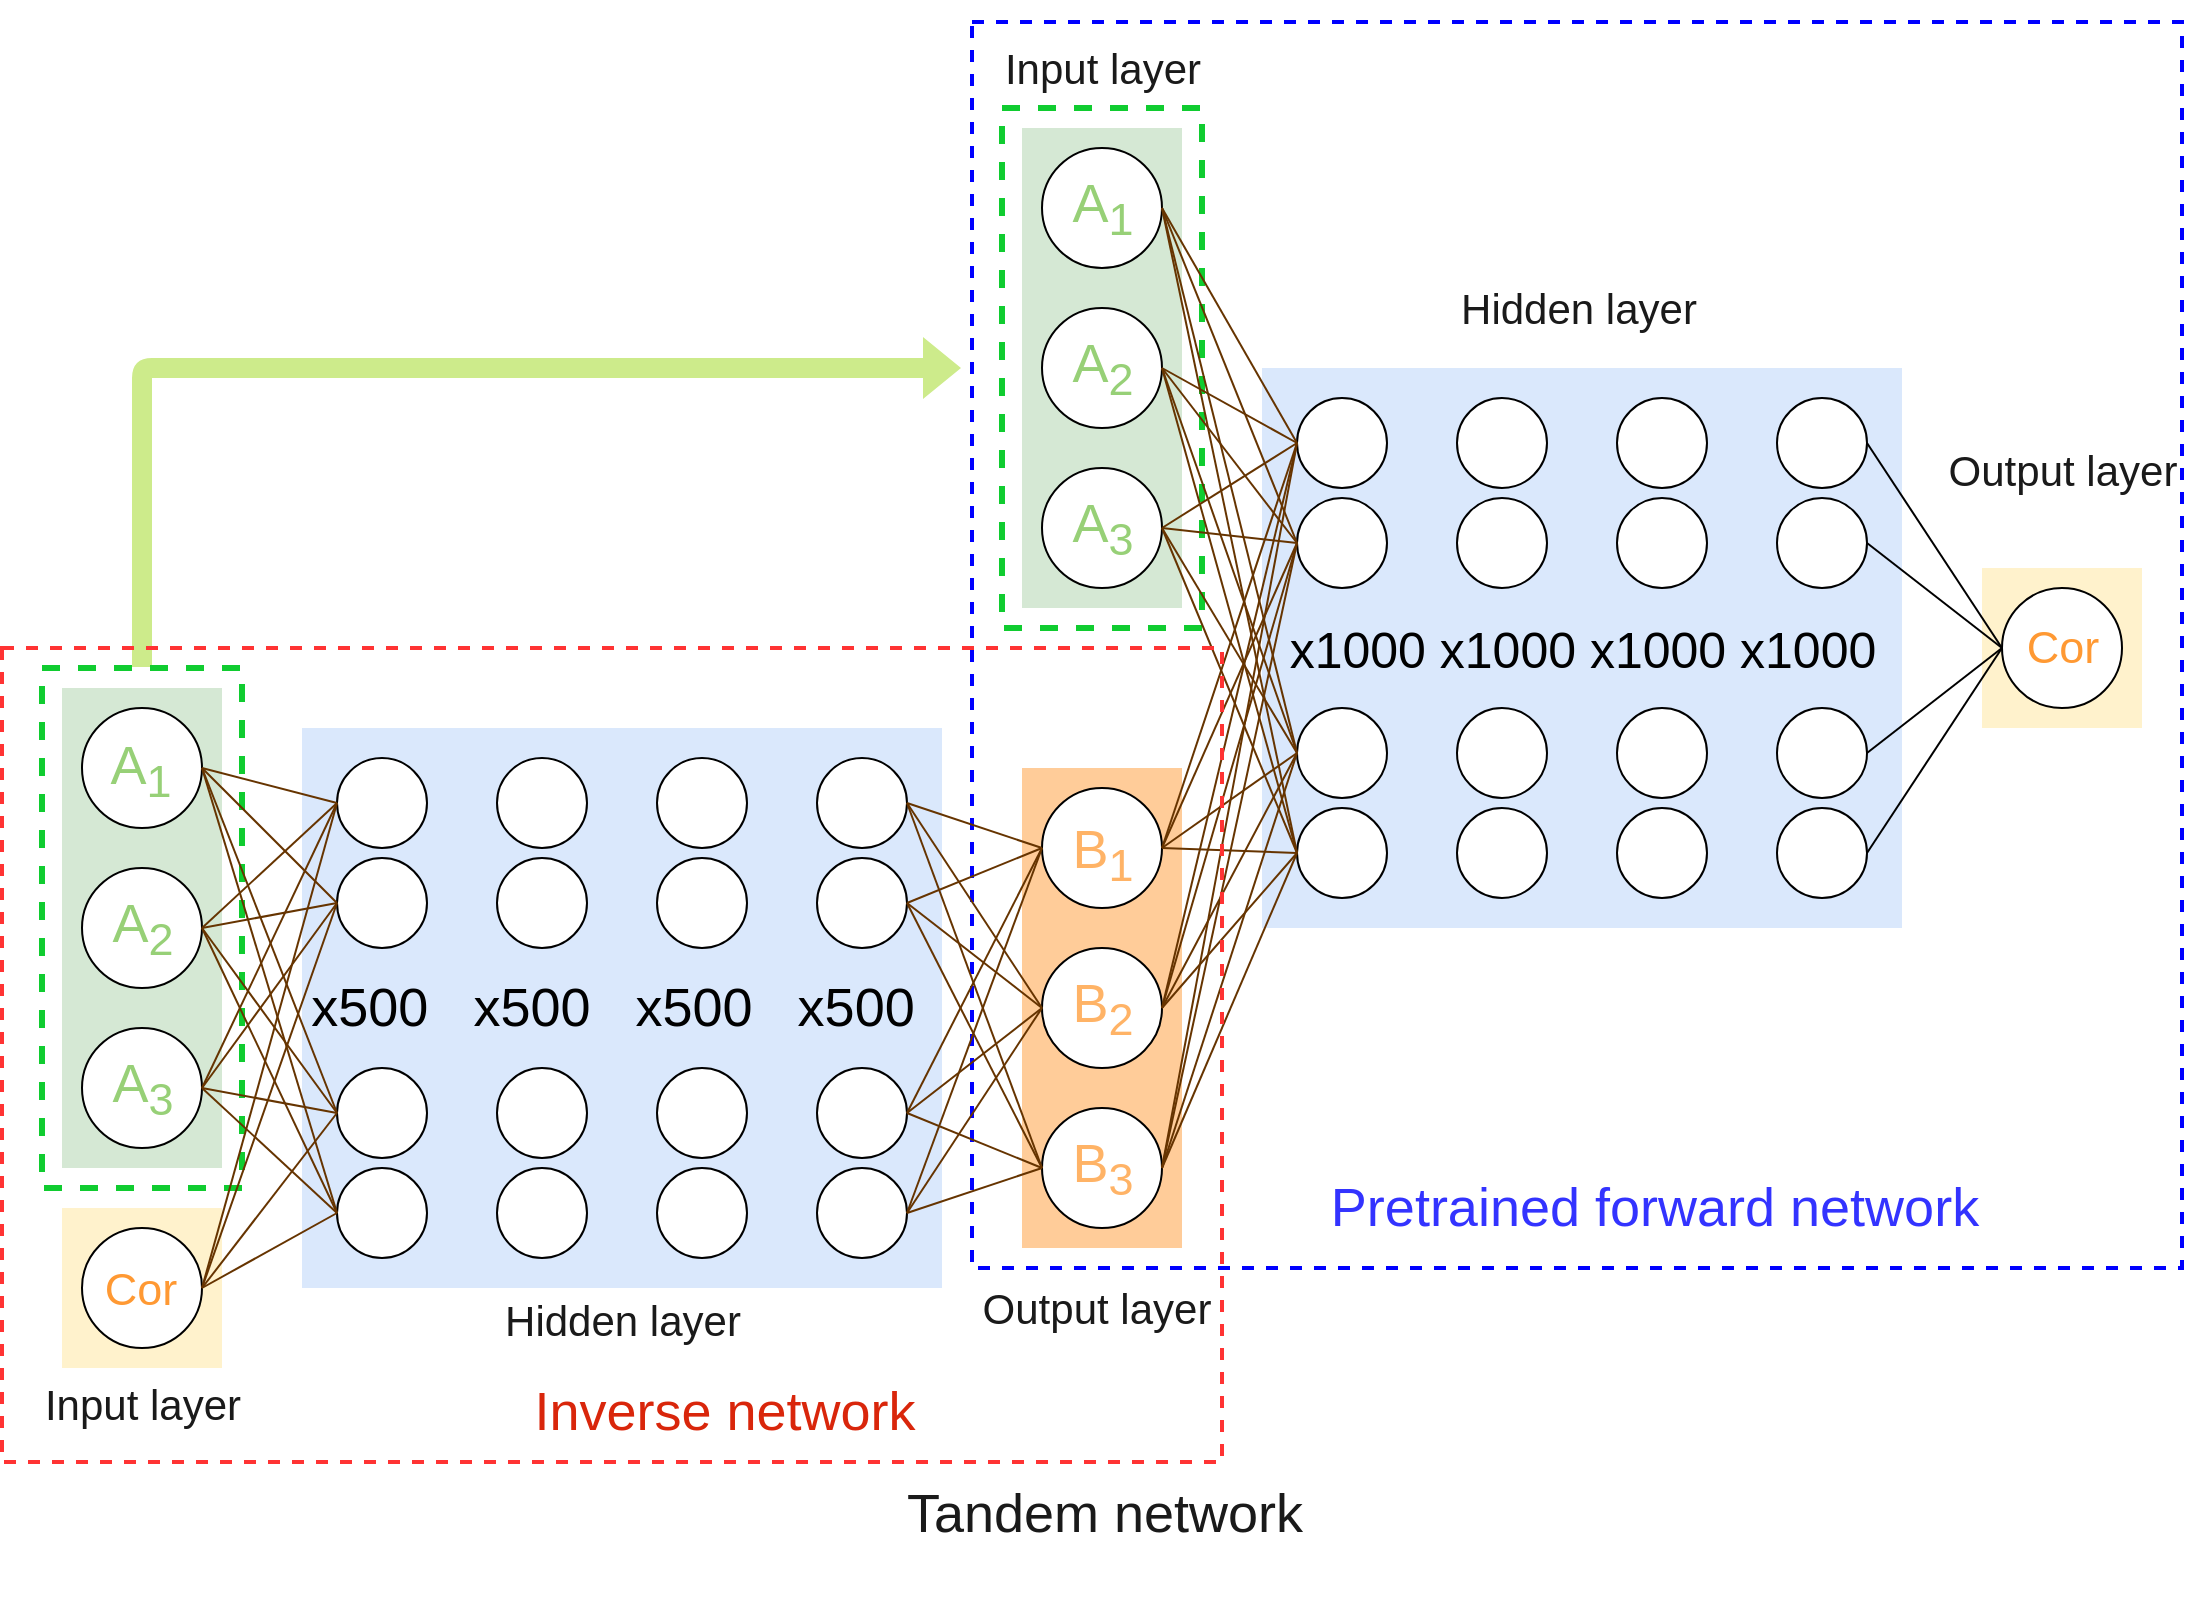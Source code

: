 <mxfile version="15.1.2" type="github">
  <diagram id="Q3dzWEZGffisFMrJan4V" name="Page-1">
    <mxGraphModel dx="1730" dy="940" grid="0" gridSize="10" guides="1" tooltips="1" connect="1" arrows="1" fold="1" page="0" pageScale="1" pageWidth="1100" pageHeight="850" math="0" shadow="0">
      <root>
        <mxCell id="0" />
        <mxCell id="1" parent="0" />
        <mxCell id="KTEhq3X3tkaiahgWx3Sp-3" value="" style="rounded=0;whiteSpace=wrap;html=1;fillColor=#dae8fc;strokeColor=none;" parent="1" vertex="1">
          <mxGeometry x="160" y="400" width="320" height="280" as="geometry" />
        </mxCell>
        <mxCell id="KTEhq3X3tkaiahgWx3Sp-4" value="" style="rounded=0;whiteSpace=wrap;html=1;fillColor=#d5e8d4;strokeColor=none;" parent="1" vertex="1">
          <mxGeometry x="40" y="380" width="80" height="240" as="geometry" />
        </mxCell>
        <mxCell id="KTEhq3X3tkaiahgWx3Sp-6" value="" style="rounded=0;whiteSpace=wrap;html=1;fillColor=#fff2cc;strokeColor=none;" parent="1" vertex="1">
          <mxGeometry x="40" y="640" width="80" height="80" as="geometry" />
        </mxCell>
        <mxCell id="KTEhq3X3tkaiahgWx3Sp-8" value="" style="ellipse;whiteSpace=wrap;html=1;aspect=fixed;" parent="1" vertex="1">
          <mxGeometry x="50" y="390" width="60" height="60" as="geometry" />
        </mxCell>
        <mxCell id="KTEhq3X3tkaiahgWx3Sp-13" value="" style="ellipse;whiteSpace=wrap;html=1;aspect=fixed;" parent="1" vertex="1">
          <mxGeometry x="50" y="470" width="60" height="60" as="geometry" />
        </mxCell>
        <mxCell id="KTEhq3X3tkaiahgWx3Sp-14" value="" style="ellipse;whiteSpace=wrap;html=1;aspect=fixed;" parent="1" vertex="1">
          <mxGeometry x="50" y="550" width="60" height="60" as="geometry" />
        </mxCell>
        <mxCell id="KTEhq3X3tkaiahgWx3Sp-15" value="" style="ellipse;whiteSpace=wrap;html=1;aspect=fixed;" parent="1" vertex="1">
          <mxGeometry x="50" y="650" width="60" height="60" as="geometry" />
        </mxCell>
        <mxCell id="KTEhq3X3tkaiahgWx3Sp-43" value="" style="rounded=0;whiteSpace=wrap;html=1;fillColor=#ffcc99;strokeColor=none;" parent="1" vertex="1">
          <mxGeometry x="520" y="420" width="80" height="240" as="geometry" />
        </mxCell>
        <mxCell id="KTEhq3X3tkaiahgWx3Sp-44" value="" style="ellipse;whiteSpace=wrap;html=1;aspect=fixed;" parent="1" vertex="1">
          <mxGeometry x="530" y="430" width="60" height="60" as="geometry" />
        </mxCell>
        <mxCell id="KTEhq3X3tkaiahgWx3Sp-45" value="" style="ellipse;whiteSpace=wrap;html=1;aspect=fixed;" parent="1" vertex="1">
          <mxGeometry x="530" y="510" width="60" height="60" as="geometry" />
        </mxCell>
        <mxCell id="KTEhq3X3tkaiahgWx3Sp-46" value="" style="ellipse;whiteSpace=wrap;html=1;aspect=fixed;" parent="1" vertex="1">
          <mxGeometry x="530" y="590" width="60" height="60" as="geometry" />
        </mxCell>
        <mxCell id="KTEhq3X3tkaiahgWx3Sp-47" value="" style="rounded=0;whiteSpace=wrap;html=1;fillColor=#d5e8d4;strokeColor=none;" parent="1" vertex="1">
          <mxGeometry x="520" y="100" width="80" height="240" as="geometry" />
        </mxCell>
        <mxCell id="KTEhq3X3tkaiahgWx3Sp-48" value="" style="ellipse;whiteSpace=wrap;html=1;aspect=fixed;" parent="1" vertex="1">
          <mxGeometry x="530" y="110" width="60" height="60" as="geometry" />
        </mxCell>
        <mxCell id="KTEhq3X3tkaiahgWx3Sp-49" value="" style="ellipse;whiteSpace=wrap;html=1;aspect=fixed;" parent="1" vertex="1">
          <mxGeometry x="530" y="190" width="60" height="60" as="geometry" />
        </mxCell>
        <mxCell id="KTEhq3X3tkaiahgWx3Sp-50" value="" style="ellipse;whiteSpace=wrap;html=1;aspect=fixed;" parent="1" vertex="1">
          <mxGeometry x="530" y="270" width="60" height="60" as="geometry" />
        </mxCell>
        <mxCell id="KTEhq3X3tkaiahgWx3Sp-69" value="" style="rounded=0;whiteSpace=wrap;html=1;fillColor=#fff2cc;strokeColor=none;" parent="1" vertex="1">
          <mxGeometry x="1000" y="320" width="80" height="80" as="geometry" />
        </mxCell>
        <mxCell id="KTEhq3X3tkaiahgWx3Sp-70" value="" style="ellipse;whiteSpace=wrap;html=1;aspect=fixed;" parent="1" vertex="1">
          <mxGeometry x="1010" y="330" width="60" height="60" as="geometry" />
        </mxCell>
        <mxCell id="KTEhq3X3tkaiahgWx3Sp-72" value="" style="edgeStyle=orthogonalEdgeStyle;endArrow=classic;html=1;exitX=0.5;exitY=0;exitDx=0;exitDy=0;rounded=1;fillColor=#cdeb8b;shape=flexArrow;strokeColor=none;" parent="1" source="KTEhq3X3tkaiahgWx3Sp-73" edge="1">
          <mxGeometry width="50" height="50" relative="1" as="geometry">
            <mxPoint x="80" y="370" as="sourcePoint" />
            <mxPoint x="490" y="220" as="targetPoint" />
            <Array as="points">
              <mxPoint x="80" y="220" />
            </Array>
          </mxGeometry>
        </mxCell>
        <mxCell id="KTEhq3X3tkaiahgWx3Sp-73" value="" style="rounded=0;whiteSpace=wrap;html=1;gradientColor=none;fillColor=none;dashed=1;strokeWidth=3;strokeColor=#10CC30;" parent="1" vertex="1">
          <mxGeometry x="30" y="370" width="100" height="260" as="geometry" />
        </mxCell>
        <mxCell id="KTEhq3X3tkaiahgWx3Sp-74" value="" style="rounded=0;whiteSpace=wrap;html=1;gradientColor=none;fillColor=none;dashed=1;strokeWidth=3;strokeColor=#10CC30;" parent="1" vertex="1">
          <mxGeometry x="510" y="90" width="100" height="260" as="geometry" />
        </mxCell>
        <mxCell id="KTEhq3X3tkaiahgWx3Sp-243" value="" style="ellipse;whiteSpace=wrap;html=1;aspect=fixed;" parent="1" vertex="1">
          <mxGeometry x="417.5" y="415" width="45" height="45" as="geometry" />
        </mxCell>
        <mxCell id="KTEhq3X3tkaiahgWx3Sp-258" value="" style="ellipse;whiteSpace=wrap;html=1;aspect=fixed;" parent="1" vertex="1">
          <mxGeometry x="337.5" y="415" width="45" height="45" as="geometry" />
        </mxCell>
        <mxCell id="KTEhq3X3tkaiahgWx3Sp-259" value="" style="ellipse;whiteSpace=wrap;html=1;aspect=fixed;" parent="1" vertex="1">
          <mxGeometry x="257.5" y="415" width="45" height="45" as="geometry" />
        </mxCell>
        <mxCell id="KTEhq3X3tkaiahgWx3Sp-260" value="" style="ellipse;whiteSpace=wrap;html=1;aspect=fixed;" parent="1" vertex="1">
          <mxGeometry x="177.5" y="415" width="45" height="45" as="geometry" />
        </mxCell>
        <mxCell id="KTEhq3X3tkaiahgWx3Sp-261" value="" style="ellipse;whiteSpace=wrap;html=1;aspect=fixed;" parent="1" vertex="1">
          <mxGeometry x="417.5" y="465" width="45" height="45" as="geometry" />
        </mxCell>
        <mxCell id="KTEhq3X3tkaiahgWx3Sp-262" value="" style="ellipse;whiteSpace=wrap;html=1;aspect=fixed;" parent="1" vertex="1">
          <mxGeometry x="337.5" y="465" width="45" height="45" as="geometry" />
        </mxCell>
        <mxCell id="KTEhq3X3tkaiahgWx3Sp-263" value="" style="ellipse;whiteSpace=wrap;html=1;aspect=fixed;" parent="1" vertex="1">
          <mxGeometry x="257.5" y="465" width="45" height="45" as="geometry" />
        </mxCell>
        <mxCell id="KTEhq3X3tkaiahgWx3Sp-264" value="" style="ellipse;whiteSpace=wrap;html=1;aspect=fixed;" parent="1" vertex="1">
          <mxGeometry x="177.5" y="465" width="45" height="45" as="geometry" />
        </mxCell>
        <mxCell id="KTEhq3X3tkaiahgWx3Sp-265" value="" style="ellipse;whiteSpace=wrap;html=1;aspect=fixed;" parent="1" vertex="1">
          <mxGeometry x="417.5" y="620" width="45" height="45" as="geometry" />
        </mxCell>
        <mxCell id="KTEhq3X3tkaiahgWx3Sp-266" value="" style="ellipse;whiteSpace=wrap;html=1;aspect=fixed;" parent="1" vertex="1">
          <mxGeometry x="337.5" y="620" width="45" height="45" as="geometry" />
        </mxCell>
        <mxCell id="KTEhq3X3tkaiahgWx3Sp-267" value="" style="ellipse;whiteSpace=wrap;html=1;aspect=fixed;" parent="1" vertex="1">
          <mxGeometry x="257.5" y="620" width="45" height="45" as="geometry" />
        </mxCell>
        <mxCell id="KTEhq3X3tkaiahgWx3Sp-268" value="" style="ellipse;whiteSpace=wrap;html=1;aspect=fixed;" parent="1" vertex="1">
          <mxGeometry x="177.5" y="620" width="45" height="45" as="geometry" />
        </mxCell>
        <mxCell id="KTEhq3X3tkaiahgWx3Sp-269" value="" style="ellipse;whiteSpace=wrap;html=1;aspect=fixed;" parent="1" vertex="1">
          <mxGeometry x="417.5" y="570" width="45" height="45" as="geometry" />
        </mxCell>
        <mxCell id="KTEhq3X3tkaiahgWx3Sp-270" value="" style="ellipse;whiteSpace=wrap;html=1;aspect=fixed;" parent="1" vertex="1">
          <mxGeometry x="337.5" y="570" width="45" height="45" as="geometry" />
        </mxCell>
        <mxCell id="KTEhq3X3tkaiahgWx3Sp-271" value="" style="ellipse;whiteSpace=wrap;html=1;aspect=fixed;" parent="1" vertex="1">
          <mxGeometry x="257.5" y="570" width="45" height="45" as="geometry" />
        </mxCell>
        <mxCell id="KTEhq3X3tkaiahgWx3Sp-272" value="" style="ellipse;whiteSpace=wrap;html=1;aspect=fixed;" parent="1" vertex="1">
          <mxGeometry x="177.5" y="570" width="45" height="45" as="geometry" />
        </mxCell>
        <mxCell id="KTEhq3X3tkaiahgWx3Sp-273" value="" style="rounded=0;whiteSpace=wrap;html=1;fillColor=#dae8fc;strokeColor=none;" parent="1" vertex="1">
          <mxGeometry x="640" y="220" width="320" height="280" as="geometry" />
        </mxCell>
        <mxCell id="KTEhq3X3tkaiahgWx3Sp-274" value="" style="ellipse;whiteSpace=wrap;html=1;aspect=fixed;" parent="1" vertex="1">
          <mxGeometry x="897.5" y="235" width="45" height="45" as="geometry" />
        </mxCell>
        <mxCell id="KTEhq3X3tkaiahgWx3Sp-275" value="" style="ellipse;whiteSpace=wrap;html=1;aspect=fixed;" parent="1" vertex="1">
          <mxGeometry x="817.5" y="235" width="45" height="45" as="geometry" />
        </mxCell>
        <mxCell id="KTEhq3X3tkaiahgWx3Sp-276" value="" style="ellipse;whiteSpace=wrap;html=1;aspect=fixed;" parent="1" vertex="1">
          <mxGeometry x="737.5" y="235" width="45" height="45" as="geometry" />
        </mxCell>
        <mxCell id="KTEhq3X3tkaiahgWx3Sp-277" value="" style="ellipse;whiteSpace=wrap;html=1;aspect=fixed;" parent="1" vertex="1">
          <mxGeometry x="657.5" y="235" width="45" height="45" as="geometry" />
        </mxCell>
        <mxCell id="KTEhq3X3tkaiahgWx3Sp-278" value="" style="ellipse;whiteSpace=wrap;html=1;aspect=fixed;" parent="1" vertex="1">
          <mxGeometry x="897.5" y="285" width="45" height="45" as="geometry" />
        </mxCell>
        <mxCell id="KTEhq3X3tkaiahgWx3Sp-279" value="" style="ellipse;whiteSpace=wrap;html=1;aspect=fixed;" parent="1" vertex="1">
          <mxGeometry x="817.5" y="285" width="45" height="45" as="geometry" />
        </mxCell>
        <mxCell id="KTEhq3X3tkaiahgWx3Sp-280" value="" style="ellipse;whiteSpace=wrap;html=1;aspect=fixed;" parent="1" vertex="1">
          <mxGeometry x="737.5" y="285" width="45" height="45" as="geometry" />
        </mxCell>
        <mxCell id="KTEhq3X3tkaiahgWx3Sp-281" value="" style="ellipse;whiteSpace=wrap;html=1;aspect=fixed;" parent="1" vertex="1">
          <mxGeometry x="657.5" y="285" width="45" height="45" as="geometry" />
        </mxCell>
        <mxCell id="KTEhq3X3tkaiahgWx3Sp-282" value="" style="ellipse;whiteSpace=wrap;html=1;aspect=fixed;" parent="1" vertex="1">
          <mxGeometry x="897.5" y="440" width="45" height="45" as="geometry" />
        </mxCell>
        <mxCell id="KTEhq3X3tkaiahgWx3Sp-283" value="" style="ellipse;whiteSpace=wrap;html=1;aspect=fixed;" parent="1" vertex="1">
          <mxGeometry x="817.5" y="440" width="45" height="45" as="geometry" />
        </mxCell>
        <mxCell id="KTEhq3X3tkaiahgWx3Sp-284" value="" style="ellipse;whiteSpace=wrap;html=1;aspect=fixed;" parent="1" vertex="1">
          <mxGeometry x="737.5" y="440" width="45" height="45" as="geometry" />
        </mxCell>
        <mxCell id="KTEhq3X3tkaiahgWx3Sp-285" value="" style="ellipse;whiteSpace=wrap;html=1;aspect=fixed;" parent="1" vertex="1">
          <mxGeometry x="657.5" y="440" width="45" height="45" as="geometry" />
        </mxCell>
        <mxCell id="KTEhq3X3tkaiahgWx3Sp-286" value="" style="ellipse;whiteSpace=wrap;html=1;aspect=fixed;" parent="1" vertex="1">
          <mxGeometry x="897.5" y="390" width="45" height="45" as="geometry" />
        </mxCell>
        <mxCell id="KTEhq3X3tkaiahgWx3Sp-287" value="" style="ellipse;whiteSpace=wrap;html=1;aspect=fixed;" parent="1" vertex="1">
          <mxGeometry x="817.5" y="390" width="45" height="45" as="geometry" />
        </mxCell>
        <mxCell id="KTEhq3X3tkaiahgWx3Sp-288" value="" style="ellipse;whiteSpace=wrap;html=1;aspect=fixed;" parent="1" vertex="1">
          <mxGeometry x="737.5" y="390" width="45" height="45" as="geometry" />
        </mxCell>
        <mxCell id="KTEhq3X3tkaiahgWx3Sp-289" value="" style="ellipse;whiteSpace=wrap;html=1;aspect=fixed;" parent="1" vertex="1">
          <mxGeometry x="657.5" y="390" width="45" height="45" as="geometry" />
        </mxCell>
        <mxCell id="KTEhq3X3tkaiahgWx3Sp-291" value="" style="rounded=0;whiteSpace=wrap;html=1;gradientColor=none;fillColor=none;strokeWidth=2;strokeColor=#0000FF;dashed=1;" parent="1" vertex="1">
          <mxGeometry x="495" y="47" width="605" height="623" as="geometry" />
        </mxCell>
        <mxCell id="KTEhq3X3tkaiahgWx3Sp-295" value="" style="endArrow=none;html=1;exitX=1;exitY=0.5;exitDx=0;exitDy=0;entryX=0;entryY=0.5;entryDx=0;entryDy=0;strokeColor=#663400;" parent="1" source="KTEhq3X3tkaiahgWx3Sp-8" target="KTEhq3X3tkaiahgWx3Sp-260" edge="1">
          <mxGeometry width="50" height="50" relative="1" as="geometry">
            <mxPoint x="190" y="360" as="sourcePoint" />
            <mxPoint x="240" y="470" as="targetPoint" />
          </mxGeometry>
        </mxCell>
        <mxCell id="KTEhq3X3tkaiahgWx3Sp-296" value="" style="endArrow=none;html=1;entryX=0;entryY=0.5;entryDx=0;entryDy=0;strokeColor=#663400;" parent="1" target="KTEhq3X3tkaiahgWx3Sp-264" edge="1">
          <mxGeometry width="50" height="50" relative="1" as="geometry">
            <mxPoint x="110" y="420" as="sourcePoint" />
            <mxPoint x="187.5" y="447.5" as="targetPoint" />
          </mxGeometry>
        </mxCell>
        <mxCell id="KTEhq3X3tkaiahgWx3Sp-297" value="" style="endArrow=none;html=1;entryX=0;entryY=0.5;entryDx=0;entryDy=0;strokeColor=#663400;" parent="1" target="KTEhq3X3tkaiahgWx3Sp-272" edge="1">
          <mxGeometry width="50" height="50" relative="1" as="geometry">
            <mxPoint x="110" y="420" as="sourcePoint" />
            <mxPoint x="187.5" y="497.5" as="targetPoint" />
          </mxGeometry>
        </mxCell>
        <mxCell id="KTEhq3X3tkaiahgWx3Sp-298" value="" style="endArrow=none;html=1;entryX=0;entryY=0.5;entryDx=0;entryDy=0;strokeColor=#663400;" parent="1" target="KTEhq3X3tkaiahgWx3Sp-268" edge="1">
          <mxGeometry width="50" height="50" relative="1" as="geometry">
            <mxPoint x="110" y="420" as="sourcePoint" />
            <mxPoint x="187.5" y="602.5" as="targetPoint" />
          </mxGeometry>
        </mxCell>
        <mxCell id="KTEhq3X3tkaiahgWx3Sp-300" value="" style="endArrow=none;html=1;entryX=0;entryY=0.5;entryDx=0;entryDy=0;exitX=1;exitY=0.5;exitDx=0;exitDy=0;strokeColor=#663400;" parent="1" source="KTEhq3X3tkaiahgWx3Sp-13" target="KTEhq3X3tkaiahgWx3Sp-264" edge="1">
          <mxGeometry width="50" height="50" relative="1" as="geometry">
            <mxPoint x="120" y="510" as="sourcePoint" />
            <mxPoint x="187.5" y="447.5" as="targetPoint" />
          </mxGeometry>
        </mxCell>
        <mxCell id="KTEhq3X3tkaiahgWx3Sp-301" value="" style="endArrow=none;html=1;entryX=0;entryY=0.5;entryDx=0;entryDy=0;exitX=1;exitY=0.5;exitDx=0;exitDy=0;strokeColor=#663400;" parent="1" source="KTEhq3X3tkaiahgWx3Sp-13" target="KTEhq3X3tkaiahgWx3Sp-272" edge="1">
          <mxGeometry width="50" height="50" relative="1" as="geometry">
            <mxPoint x="120" y="510" as="sourcePoint" />
            <mxPoint x="187.5" y="497.5" as="targetPoint" />
          </mxGeometry>
        </mxCell>
        <mxCell id="KTEhq3X3tkaiahgWx3Sp-302" value="" style="endArrow=none;html=1;entryX=0;entryY=0.5;entryDx=0;entryDy=0;exitX=1;exitY=0.5;exitDx=0;exitDy=0;strokeColor=#663400;" parent="1" source="KTEhq3X3tkaiahgWx3Sp-13" target="KTEhq3X3tkaiahgWx3Sp-268" edge="1">
          <mxGeometry width="50" height="50" relative="1" as="geometry">
            <mxPoint x="120" y="510" as="sourcePoint" />
            <mxPoint x="187.5" y="602.5" as="targetPoint" />
          </mxGeometry>
        </mxCell>
        <mxCell id="KTEhq3X3tkaiahgWx3Sp-303" value="" style="endArrow=none;html=1;entryX=0;entryY=0.5;entryDx=0;entryDy=0;exitX=1;exitY=0.5;exitDx=0;exitDy=0;strokeColor=#663400;" parent="1" source="KTEhq3X3tkaiahgWx3Sp-14" target="KTEhq3X3tkaiahgWx3Sp-260" edge="1">
          <mxGeometry width="50" height="50" relative="1" as="geometry">
            <mxPoint x="120" y="510" as="sourcePoint" />
            <mxPoint x="187.5" y="447.5" as="targetPoint" />
          </mxGeometry>
        </mxCell>
        <mxCell id="KTEhq3X3tkaiahgWx3Sp-304" value="" style="endArrow=none;html=1;entryX=0;entryY=0.5;entryDx=0;entryDy=0;strokeColor=#663400;" parent="1" target="KTEhq3X3tkaiahgWx3Sp-264" edge="1">
          <mxGeometry width="50" height="50" relative="1" as="geometry">
            <mxPoint x="110" y="580" as="sourcePoint" />
            <mxPoint x="187.5" y="447.5" as="targetPoint" />
          </mxGeometry>
        </mxCell>
        <mxCell id="KTEhq3X3tkaiahgWx3Sp-305" value="" style="endArrow=none;html=1;entryX=0;entryY=0.5;entryDx=0;entryDy=0;strokeColor=#663400;" parent="1" target="KTEhq3X3tkaiahgWx3Sp-272" edge="1">
          <mxGeometry width="50" height="50" relative="1" as="geometry">
            <mxPoint x="110" y="580" as="sourcePoint" />
            <mxPoint x="187.5" y="497.5" as="targetPoint" />
          </mxGeometry>
        </mxCell>
        <mxCell id="KTEhq3X3tkaiahgWx3Sp-306" value="" style="endArrow=none;html=1;entryX=0;entryY=0.5;entryDx=0;entryDy=0;exitX=1;exitY=0.5;exitDx=0;exitDy=0;strokeColor=#663400;" parent="1" source="KTEhq3X3tkaiahgWx3Sp-14" target="KTEhq3X3tkaiahgWx3Sp-268" edge="1">
          <mxGeometry width="50" height="50" relative="1" as="geometry">
            <mxPoint x="120" y="590" as="sourcePoint" />
            <mxPoint x="187.5" y="602.5" as="targetPoint" />
          </mxGeometry>
        </mxCell>
        <mxCell id="KTEhq3X3tkaiahgWx3Sp-307" value="" style="endArrow=none;html=1;entryX=0;entryY=0.5;entryDx=0;entryDy=0;exitX=1;exitY=0.5;exitDx=0;exitDy=0;strokeColor=#663400;" parent="1" source="KTEhq3X3tkaiahgWx3Sp-15" target="KTEhq3X3tkaiahgWx3Sp-260" edge="1">
          <mxGeometry width="50" height="50" relative="1" as="geometry">
            <mxPoint x="120" y="590" as="sourcePoint" />
            <mxPoint x="187.5" y="447.5" as="targetPoint" />
          </mxGeometry>
        </mxCell>
        <mxCell id="KTEhq3X3tkaiahgWx3Sp-308" value="" style="endArrow=none;html=1;entryX=0;entryY=0.5;entryDx=0;entryDy=0;strokeColor=#663400;" parent="1" target="KTEhq3X3tkaiahgWx3Sp-264" edge="1">
          <mxGeometry width="50" height="50" relative="1" as="geometry">
            <mxPoint x="110" y="680" as="sourcePoint" />
            <mxPoint x="187.5" y="447.5" as="targetPoint" />
          </mxGeometry>
        </mxCell>
        <mxCell id="KTEhq3X3tkaiahgWx3Sp-309" value="" style="endArrow=none;html=1;entryX=0;entryY=0.5;entryDx=0;entryDy=0;exitX=1;exitY=0.5;exitDx=0;exitDy=0;strokeColor=#663400;" parent="1" source="KTEhq3X3tkaiahgWx3Sp-15" target="KTEhq3X3tkaiahgWx3Sp-272" edge="1">
          <mxGeometry width="50" height="50" relative="1" as="geometry">
            <mxPoint x="120" y="690" as="sourcePoint" />
            <mxPoint x="187.5" y="497.5" as="targetPoint" />
          </mxGeometry>
        </mxCell>
        <mxCell id="KTEhq3X3tkaiahgWx3Sp-310" value="" style="endArrow=none;html=1;entryX=0;entryY=0.5;entryDx=0;entryDy=0;strokeColor=#663400;" parent="1" target="KTEhq3X3tkaiahgWx3Sp-268" edge="1">
          <mxGeometry width="50" height="50" relative="1" as="geometry">
            <mxPoint x="110" y="680" as="sourcePoint" />
            <mxPoint x="187.5" y="602.5" as="targetPoint" />
          </mxGeometry>
        </mxCell>
        <mxCell id="KTEhq3X3tkaiahgWx3Sp-311" value="" style="endArrow=none;html=1;entryX=0;entryY=0.5;entryDx=0;entryDy=0;exitX=1;exitY=0.5;exitDx=0;exitDy=0;strokeColor=#663400;" parent="1" source="KTEhq3X3tkaiahgWx3Sp-243" target="KTEhq3X3tkaiahgWx3Sp-44" edge="1">
          <mxGeometry width="50" height="50" relative="1" as="geometry">
            <mxPoint x="500" y="430" as="sourcePoint" />
            <mxPoint x="530" y="458" as="targetPoint" />
          </mxGeometry>
        </mxCell>
        <mxCell id="KTEhq3X3tkaiahgWx3Sp-312" value="" style="endArrow=none;html=1;entryX=0;entryY=0.5;entryDx=0;entryDy=0;exitX=1;exitY=0.5;exitDx=0;exitDy=0;strokeColor=#663400;" parent="1" source="KTEhq3X3tkaiahgWx3Sp-243" target="KTEhq3X3tkaiahgWx3Sp-45" edge="1">
          <mxGeometry width="50" height="50" relative="1" as="geometry">
            <mxPoint x="472.5" y="447.5" as="sourcePoint" />
            <mxPoint x="540" y="470" as="targetPoint" />
          </mxGeometry>
        </mxCell>
        <mxCell id="KTEhq3X3tkaiahgWx3Sp-313" value="" style="endArrow=none;html=1;entryX=0;entryY=0.5;entryDx=0;entryDy=0;exitX=1;exitY=0.5;exitDx=0;exitDy=0;strokeColor=#663400;" parent="1" source="KTEhq3X3tkaiahgWx3Sp-243" target="KTEhq3X3tkaiahgWx3Sp-46" edge="1">
          <mxGeometry width="50" height="50" relative="1" as="geometry">
            <mxPoint x="472.5" y="447.5" as="sourcePoint" />
            <mxPoint x="540" y="550" as="targetPoint" />
          </mxGeometry>
        </mxCell>
        <mxCell id="KTEhq3X3tkaiahgWx3Sp-314" value="" style="endArrow=none;html=1;entryX=0;entryY=0.5;entryDx=0;entryDy=0;exitX=1;exitY=0.5;exitDx=0;exitDy=0;strokeColor=#663400;" parent="1" source="KTEhq3X3tkaiahgWx3Sp-261" target="KTEhq3X3tkaiahgWx3Sp-44" edge="1">
          <mxGeometry width="50" height="50" relative="1" as="geometry">
            <mxPoint x="472.5" y="447.5" as="sourcePoint" />
            <mxPoint x="540" y="470" as="targetPoint" />
          </mxGeometry>
        </mxCell>
        <mxCell id="KTEhq3X3tkaiahgWx3Sp-315" value="" style="endArrow=none;html=1;entryX=0;entryY=0.5;entryDx=0;entryDy=0;exitX=1;exitY=0.5;exitDx=0;exitDy=0;strokeColor=#663400;" parent="1" source="KTEhq3X3tkaiahgWx3Sp-269" target="KTEhq3X3tkaiahgWx3Sp-44" edge="1">
          <mxGeometry width="50" height="50" relative="1" as="geometry">
            <mxPoint x="472.5" y="497.5" as="sourcePoint" />
            <mxPoint x="540" y="470" as="targetPoint" />
          </mxGeometry>
        </mxCell>
        <mxCell id="KTEhq3X3tkaiahgWx3Sp-316" value="" style="endArrow=none;html=1;entryX=0;entryY=0.5;entryDx=0;entryDy=0;exitX=1;exitY=0.5;exitDx=0;exitDy=0;strokeColor=#663400;" parent="1" source="KTEhq3X3tkaiahgWx3Sp-265" target="KTEhq3X3tkaiahgWx3Sp-44" edge="1">
          <mxGeometry width="50" height="50" relative="1" as="geometry">
            <mxPoint x="472.5" y="602.5" as="sourcePoint" />
            <mxPoint x="540" y="470" as="targetPoint" />
          </mxGeometry>
        </mxCell>
        <mxCell id="KTEhq3X3tkaiahgWx3Sp-317" value="" style="endArrow=none;html=1;entryX=0;entryY=0.5;entryDx=0;entryDy=0;exitX=1;exitY=0.5;exitDx=0;exitDy=0;strokeColor=#663400;" parent="1" source="KTEhq3X3tkaiahgWx3Sp-261" target="KTEhq3X3tkaiahgWx3Sp-45" edge="1">
          <mxGeometry width="50" height="50" relative="1" as="geometry">
            <mxPoint x="472.5" y="497.5" as="sourcePoint" />
            <mxPoint x="540" y="470" as="targetPoint" />
          </mxGeometry>
        </mxCell>
        <mxCell id="KTEhq3X3tkaiahgWx3Sp-318" value="" style="endArrow=none;html=1;entryX=0;entryY=0.5;entryDx=0;entryDy=0;exitX=1;exitY=0.5;exitDx=0;exitDy=0;strokeColor=#663400;" parent="1" source="KTEhq3X3tkaiahgWx3Sp-261" target="KTEhq3X3tkaiahgWx3Sp-46" edge="1">
          <mxGeometry width="50" height="50" relative="1" as="geometry">
            <mxPoint x="472.5" y="497.5" as="sourcePoint" />
            <mxPoint x="540" y="550" as="targetPoint" />
          </mxGeometry>
        </mxCell>
        <mxCell id="KTEhq3X3tkaiahgWx3Sp-319" value="" style="endArrow=none;html=1;entryX=0;entryY=0.5;entryDx=0;entryDy=0;exitX=1;exitY=0.5;exitDx=0;exitDy=0;strokeColor=#663400;" parent="1" source="KTEhq3X3tkaiahgWx3Sp-269" target="KTEhq3X3tkaiahgWx3Sp-45" edge="1">
          <mxGeometry width="50" height="50" relative="1" as="geometry">
            <mxPoint x="472.5" y="602.5" as="sourcePoint" />
            <mxPoint x="540" y="470" as="targetPoint" />
          </mxGeometry>
        </mxCell>
        <mxCell id="KTEhq3X3tkaiahgWx3Sp-320" value="" style="endArrow=none;html=1;entryX=0;entryY=0.5;entryDx=0;entryDy=0;exitX=1;exitY=0.5;exitDx=0;exitDy=0;strokeColor=#663400;" parent="1" source="KTEhq3X3tkaiahgWx3Sp-269" target="KTEhq3X3tkaiahgWx3Sp-46" edge="1">
          <mxGeometry width="50" height="50" relative="1" as="geometry">
            <mxPoint x="472.5" y="602.5" as="sourcePoint" />
            <mxPoint x="540" y="550" as="targetPoint" />
          </mxGeometry>
        </mxCell>
        <mxCell id="KTEhq3X3tkaiahgWx3Sp-321" value="" style="endArrow=none;html=1;entryX=0;entryY=0.5;entryDx=0;entryDy=0;exitX=1;exitY=0.5;exitDx=0;exitDy=0;strokeColor=#663400;" parent="1" source="KTEhq3X3tkaiahgWx3Sp-265" target="KTEhq3X3tkaiahgWx3Sp-45" edge="1">
          <mxGeometry width="50" height="50" relative="1" as="geometry">
            <mxPoint x="460" y="640" as="sourcePoint" />
            <mxPoint x="540" y="470" as="targetPoint" />
          </mxGeometry>
        </mxCell>
        <mxCell id="KTEhq3X3tkaiahgWx3Sp-322" value="" style="endArrow=none;html=1;exitX=1;exitY=0.5;exitDx=0;exitDy=0;strokeColor=#663400;" parent="1" source="KTEhq3X3tkaiahgWx3Sp-265" edge="1">
          <mxGeometry width="50" height="50" relative="1" as="geometry">
            <mxPoint x="472.5" y="652.5" as="sourcePoint" />
            <mxPoint x="530" y="620" as="targetPoint" />
          </mxGeometry>
        </mxCell>
        <mxCell id="KTEhq3X3tkaiahgWx3Sp-323" value="" style="endArrow=none;html=1;entryX=0;entryY=0.5;entryDx=0;entryDy=0;exitX=1;exitY=0.5;exitDx=0;exitDy=0;strokeColor=#663400;" parent="1" source="KTEhq3X3tkaiahgWx3Sp-48" target="KTEhq3X3tkaiahgWx3Sp-277" edge="1">
          <mxGeometry width="50" height="50" relative="1" as="geometry">
            <mxPoint x="590.0" y="262.5" as="sourcePoint" />
            <mxPoint x="657.5" y="285" as="targetPoint" />
          </mxGeometry>
        </mxCell>
        <mxCell id="KTEhq3X3tkaiahgWx3Sp-325" value="" style="endArrow=none;html=1;entryX=0;entryY=0.5;entryDx=0;entryDy=0;exitX=1;exitY=0.5;exitDx=0;exitDy=0;strokeColor=#663400;" parent="1" source="KTEhq3X3tkaiahgWx3Sp-48" target="KTEhq3X3tkaiahgWx3Sp-281" edge="1">
          <mxGeometry width="50" height="50" relative="1" as="geometry">
            <mxPoint x="600" y="150" as="sourcePoint" />
            <mxPoint x="667.5" y="267.5" as="targetPoint" />
          </mxGeometry>
        </mxCell>
        <mxCell id="KTEhq3X3tkaiahgWx3Sp-326" value="" style="endArrow=none;html=1;entryX=0;entryY=0.5;entryDx=0;entryDy=0;exitX=1;exitY=0.5;exitDx=0;exitDy=0;strokeColor=#663400;" parent="1" source="KTEhq3X3tkaiahgWx3Sp-48" target="KTEhq3X3tkaiahgWx3Sp-289" edge="1">
          <mxGeometry width="50" height="50" relative="1" as="geometry">
            <mxPoint x="600" y="150" as="sourcePoint" />
            <mxPoint x="667.5" y="317.5" as="targetPoint" />
          </mxGeometry>
        </mxCell>
        <mxCell id="KTEhq3X3tkaiahgWx3Sp-327" value="" style="endArrow=none;html=1;entryX=0;entryY=0.5;entryDx=0;entryDy=0;exitX=1;exitY=0.5;exitDx=0;exitDy=0;strokeColor=#663400;" parent="1" source="KTEhq3X3tkaiahgWx3Sp-48" target="KTEhq3X3tkaiahgWx3Sp-285" edge="1">
          <mxGeometry width="50" height="50" relative="1" as="geometry">
            <mxPoint x="600" y="150" as="sourcePoint" />
            <mxPoint x="667.5" y="422.5" as="targetPoint" />
          </mxGeometry>
        </mxCell>
        <mxCell id="KTEhq3X3tkaiahgWx3Sp-328" value="" style="endArrow=none;html=1;entryX=0;entryY=0.5;entryDx=0;entryDy=0;exitX=1;exitY=0.5;exitDx=0;exitDy=0;strokeColor=#663400;" parent="1" source="KTEhq3X3tkaiahgWx3Sp-49" target="KTEhq3X3tkaiahgWx3Sp-277" edge="1">
          <mxGeometry width="50" height="50" relative="1" as="geometry">
            <mxPoint x="600" y="150" as="sourcePoint" />
            <mxPoint x="667.5" y="267.5" as="targetPoint" />
          </mxGeometry>
        </mxCell>
        <mxCell id="KTEhq3X3tkaiahgWx3Sp-329" value="" style="endArrow=none;html=1;entryX=0;entryY=0.5;entryDx=0;entryDy=0;exitX=1;exitY=0.5;exitDx=0;exitDy=0;strokeColor=#663400;" parent="1" source="KTEhq3X3tkaiahgWx3Sp-49" target="KTEhq3X3tkaiahgWx3Sp-281" edge="1">
          <mxGeometry width="50" height="50" relative="1" as="geometry">
            <mxPoint x="600" y="230" as="sourcePoint" />
            <mxPoint x="667.5" y="267.5" as="targetPoint" />
          </mxGeometry>
        </mxCell>
        <mxCell id="KTEhq3X3tkaiahgWx3Sp-330" value="" style="endArrow=none;html=1;entryX=0;entryY=0.5;entryDx=0;entryDy=0;exitX=1;exitY=0.5;exitDx=0;exitDy=0;strokeColor=#663400;" parent="1" source="KTEhq3X3tkaiahgWx3Sp-49" target="KTEhq3X3tkaiahgWx3Sp-289" edge="1">
          <mxGeometry width="50" height="50" relative="1" as="geometry">
            <mxPoint x="600" y="230" as="sourcePoint" />
            <mxPoint x="667.5" y="317.5" as="targetPoint" />
          </mxGeometry>
        </mxCell>
        <mxCell id="KTEhq3X3tkaiahgWx3Sp-331" value="" style="endArrow=none;html=1;entryX=0;entryY=0.5;entryDx=0;entryDy=0;exitX=1;exitY=0.5;exitDx=0;exitDy=0;strokeColor=#663400;" parent="1" source="KTEhq3X3tkaiahgWx3Sp-49" target="KTEhq3X3tkaiahgWx3Sp-285" edge="1">
          <mxGeometry width="50" height="50" relative="1" as="geometry">
            <mxPoint x="600" y="230" as="sourcePoint" />
            <mxPoint x="667.5" y="422.5" as="targetPoint" />
          </mxGeometry>
        </mxCell>
        <mxCell id="KTEhq3X3tkaiahgWx3Sp-332" value="" style="endArrow=none;html=1;entryX=0;entryY=0.5;entryDx=0;entryDy=0;exitX=1;exitY=0.5;exitDx=0;exitDy=0;strokeColor=#663400;" parent="1" source="KTEhq3X3tkaiahgWx3Sp-50" target="KTEhq3X3tkaiahgWx3Sp-277" edge="1">
          <mxGeometry width="50" height="50" relative="1" as="geometry">
            <mxPoint x="600" y="150" as="sourcePoint" />
            <mxPoint x="667.5" y="267.5" as="targetPoint" />
          </mxGeometry>
        </mxCell>
        <mxCell id="KTEhq3X3tkaiahgWx3Sp-333" value="" style="endArrow=none;html=1;entryX=0;entryY=0.5;entryDx=0;entryDy=0;exitX=1;exitY=0.5;exitDx=0;exitDy=0;strokeColor=#663400;" parent="1" source="KTEhq3X3tkaiahgWx3Sp-50" target="KTEhq3X3tkaiahgWx3Sp-281" edge="1">
          <mxGeometry width="50" height="50" relative="1" as="geometry">
            <mxPoint x="600" y="310" as="sourcePoint" />
            <mxPoint x="667.5" y="267.5" as="targetPoint" />
          </mxGeometry>
        </mxCell>
        <mxCell id="KTEhq3X3tkaiahgWx3Sp-334" value="" style="endArrow=none;html=1;entryX=0;entryY=0.5;entryDx=0;entryDy=0;exitX=1;exitY=0.5;exitDx=0;exitDy=0;strokeColor=#663400;" parent="1" source="KTEhq3X3tkaiahgWx3Sp-50" target="KTEhq3X3tkaiahgWx3Sp-289" edge="1">
          <mxGeometry width="50" height="50" relative="1" as="geometry">
            <mxPoint x="600" y="310" as="sourcePoint" />
            <mxPoint x="667.5" y="317.5" as="targetPoint" />
          </mxGeometry>
        </mxCell>
        <mxCell id="KTEhq3X3tkaiahgWx3Sp-335" value="" style="endArrow=none;html=1;entryX=0;entryY=0.5;entryDx=0;entryDy=0;exitX=1;exitY=0.5;exitDx=0;exitDy=0;strokeColor=#663400;" parent="1" source="KTEhq3X3tkaiahgWx3Sp-50" target="KTEhq3X3tkaiahgWx3Sp-285" edge="1">
          <mxGeometry width="50" height="50" relative="1" as="geometry">
            <mxPoint x="600" y="310" as="sourcePoint" />
            <mxPoint x="667.5" y="422.5" as="targetPoint" />
          </mxGeometry>
        </mxCell>
        <mxCell id="KTEhq3X3tkaiahgWx3Sp-336" value="" style="endArrow=none;html=1;entryX=0;entryY=0.5;entryDx=0;entryDy=0;exitX=1;exitY=0.5;exitDx=0;exitDy=0;strokeColor=#663400;" parent="1" source="KTEhq3X3tkaiahgWx3Sp-44" target="KTEhq3X3tkaiahgWx3Sp-277" edge="1">
          <mxGeometry width="50" height="50" relative="1" as="geometry">
            <mxPoint x="600" y="310" as="sourcePoint" />
            <mxPoint x="667.5" y="267.5" as="targetPoint" />
          </mxGeometry>
        </mxCell>
        <mxCell id="KTEhq3X3tkaiahgWx3Sp-337" value="" style="endArrow=none;html=1;entryX=0;entryY=0.5;entryDx=0;entryDy=0;strokeColor=#663400;" parent="1" target="KTEhq3X3tkaiahgWx3Sp-281" edge="1">
          <mxGeometry width="50" height="50" relative="1" as="geometry">
            <mxPoint x="590" y="460" as="sourcePoint" />
            <mxPoint x="667.5" y="267.5" as="targetPoint" />
          </mxGeometry>
        </mxCell>
        <mxCell id="KTEhq3X3tkaiahgWx3Sp-338" value="" style="endArrow=none;html=1;entryX=0;entryY=0.5;entryDx=0;entryDy=0;exitX=1;exitY=0.5;exitDx=0;exitDy=0;strokeColor=#663400;" parent="1" source="KTEhq3X3tkaiahgWx3Sp-44" target="KTEhq3X3tkaiahgWx3Sp-289" edge="1">
          <mxGeometry width="50" height="50" relative="1" as="geometry">
            <mxPoint x="600" y="470" as="sourcePoint" />
            <mxPoint x="667.5" y="317.5" as="targetPoint" />
          </mxGeometry>
        </mxCell>
        <mxCell id="KTEhq3X3tkaiahgWx3Sp-339" value="" style="endArrow=none;html=1;entryX=0;entryY=0.5;entryDx=0;entryDy=0;exitX=1;exitY=0.5;exitDx=0;exitDy=0;strokeColor=#663400;" parent="1" source="KTEhq3X3tkaiahgWx3Sp-44" target="KTEhq3X3tkaiahgWx3Sp-285" edge="1">
          <mxGeometry width="50" height="50" relative="1" as="geometry">
            <mxPoint x="600" y="470" as="sourcePoint" />
            <mxPoint x="667.5" y="422.5" as="targetPoint" />
          </mxGeometry>
        </mxCell>
        <mxCell id="KTEhq3X3tkaiahgWx3Sp-340" value="" style="endArrow=none;html=1;entryX=0;entryY=0.5;entryDx=0;entryDy=0;exitX=1;exitY=0.5;exitDx=0;exitDy=0;strokeColor=#663400;" parent="1" source="KTEhq3X3tkaiahgWx3Sp-45" target="KTEhq3X3tkaiahgWx3Sp-277" edge="1">
          <mxGeometry width="50" height="50" relative="1" as="geometry">
            <mxPoint x="600" y="470" as="sourcePoint" />
            <mxPoint x="667.5" y="267.5" as="targetPoint" />
          </mxGeometry>
        </mxCell>
        <mxCell id="KTEhq3X3tkaiahgWx3Sp-341" value="" style="endArrow=none;html=1;entryX=0;entryY=0.5;entryDx=0;entryDy=0;exitX=1;exitY=0.5;exitDx=0;exitDy=0;strokeColor=#663400;" parent="1" source="KTEhq3X3tkaiahgWx3Sp-45" target="KTEhq3X3tkaiahgWx3Sp-281" edge="1">
          <mxGeometry width="50" height="50" relative="1" as="geometry">
            <mxPoint x="600" y="550" as="sourcePoint" />
            <mxPoint x="667.5" y="267.5" as="targetPoint" />
          </mxGeometry>
        </mxCell>
        <mxCell id="KTEhq3X3tkaiahgWx3Sp-342" value="" style="endArrow=none;html=1;entryX=0;entryY=0.5;entryDx=0;entryDy=0;exitX=1;exitY=0.5;exitDx=0;exitDy=0;strokeColor=#663400;" parent="1" source="KTEhq3X3tkaiahgWx3Sp-45" target="KTEhq3X3tkaiahgWx3Sp-289" edge="1">
          <mxGeometry width="50" height="50" relative="1" as="geometry">
            <mxPoint x="600" y="550" as="sourcePoint" />
            <mxPoint x="667.5" y="317.5" as="targetPoint" />
          </mxGeometry>
        </mxCell>
        <mxCell id="KTEhq3X3tkaiahgWx3Sp-343" value="" style="endArrow=none;html=1;entryX=0;entryY=0.5;entryDx=0;entryDy=0;exitX=1;exitY=0.5;exitDx=0;exitDy=0;strokeColor=#663400;" parent="1" source="KTEhq3X3tkaiahgWx3Sp-45" target="KTEhq3X3tkaiahgWx3Sp-285" edge="1">
          <mxGeometry width="50" height="50" relative="1" as="geometry">
            <mxPoint x="600" y="550" as="sourcePoint" />
            <mxPoint x="667.5" y="422.5" as="targetPoint" />
          </mxGeometry>
        </mxCell>
        <mxCell id="KTEhq3X3tkaiahgWx3Sp-344" value="" style="endArrow=none;html=1;entryX=0;entryY=0.5;entryDx=0;entryDy=0;exitX=1;exitY=0.5;exitDx=0;exitDy=0;strokeColor=#663400;" parent="1" source="KTEhq3X3tkaiahgWx3Sp-46" target="KTEhq3X3tkaiahgWx3Sp-277" edge="1">
          <mxGeometry width="50" height="50" relative="1" as="geometry">
            <mxPoint x="600" y="550" as="sourcePoint" />
            <mxPoint x="667.5" y="267.5" as="targetPoint" />
          </mxGeometry>
        </mxCell>
        <mxCell id="KTEhq3X3tkaiahgWx3Sp-345" value="" style="endArrow=none;html=1;exitX=1;exitY=0.5;exitDx=0;exitDy=0;entryX=0;entryY=0.5;entryDx=0;entryDy=0;strokeColor=#663400;" parent="1" source="KTEhq3X3tkaiahgWx3Sp-46" target="KTEhq3X3tkaiahgWx3Sp-281" edge="1">
          <mxGeometry width="50" height="50" relative="1" as="geometry">
            <mxPoint x="600" y="630" as="sourcePoint" />
            <mxPoint x="660" y="310" as="targetPoint" />
          </mxGeometry>
        </mxCell>
        <mxCell id="KTEhq3X3tkaiahgWx3Sp-346" value="" style="endArrow=none;html=1;exitX=1;exitY=0.5;exitDx=0;exitDy=0;entryX=0;entryY=0.5;entryDx=0;entryDy=0;strokeColor=#663400;" parent="1" source="KTEhq3X3tkaiahgWx3Sp-46" target="KTEhq3X3tkaiahgWx3Sp-289" edge="1">
          <mxGeometry width="50" height="50" relative="1" as="geometry">
            <mxPoint x="600" y="630" as="sourcePoint" />
            <mxPoint x="670" y="320" as="targetPoint" />
          </mxGeometry>
        </mxCell>
        <mxCell id="KTEhq3X3tkaiahgWx3Sp-347" value="" style="endArrow=none;html=1;entryX=0;entryY=0.5;entryDx=0;entryDy=0;strokeColor=#663400;" parent="1" target="KTEhq3X3tkaiahgWx3Sp-285" edge="1">
          <mxGeometry width="50" height="50" relative="1" as="geometry">
            <mxPoint x="590" y="620" as="sourcePoint" />
            <mxPoint x="667.5" y="422.5" as="targetPoint" />
          </mxGeometry>
        </mxCell>
        <mxCell id="KTEhq3X3tkaiahgWx3Sp-348" value="" style="endArrow=none;html=1;strokeColor=#000000;exitX=1;exitY=0.5;exitDx=0;exitDy=0;entryX=0;entryY=0.5;entryDx=0;entryDy=0;" parent="1" source="KTEhq3X3tkaiahgWx3Sp-274" target="KTEhq3X3tkaiahgWx3Sp-70" edge="1">
          <mxGeometry width="50" height="50" relative="1" as="geometry">
            <mxPoint x="990" y="260" as="sourcePoint" />
            <mxPoint x="1010" y="300" as="targetPoint" />
          </mxGeometry>
        </mxCell>
        <mxCell id="KTEhq3X3tkaiahgWx3Sp-349" value="" style="endArrow=none;html=1;strokeColor=#000000;exitX=1;exitY=0.5;exitDx=0;exitDy=0;" parent="1" source="KTEhq3X3tkaiahgWx3Sp-278" edge="1">
          <mxGeometry width="50" height="50" relative="1" as="geometry">
            <mxPoint x="952.5" y="270" as="sourcePoint" />
            <mxPoint x="1010" y="360" as="targetPoint" />
          </mxGeometry>
        </mxCell>
        <mxCell id="KTEhq3X3tkaiahgWx3Sp-350" value="" style="endArrow=none;html=1;strokeColor=#000000;exitX=1;exitY=0.5;exitDx=0;exitDy=0;entryX=0;entryY=0.5;entryDx=0;entryDy=0;" parent="1" source="KTEhq3X3tkaiahgWx3Sp-286" target="KTEhq3X3tkaiahgWx3Sp-70" edge="1">
          <mxGeometry width="50" height="50" relative="1" as="geometry">
            <mxPoint x="952.5" y="317.5" as="sourcePoint" />
            <mxPoint x="1020" y="370" as="targetPoint" />
          </mxGeometry>
        </mxCell>
        <mxCell id="KTEhq3X3tkaiahgWx3Sp-351" value="" style="endArrow=none;html=1;strokeColor=#000000;exitX=1;exitY=0.5;exitDx=0;exitDy=0;entryX=0;entryY=0.5;entryDx=0;entryDy=0;" parent="1" source="KTEhq3X3tkaiahgWx3Sp-282" target="KTEhq3X3tkaiahgWx3Sp-70" edge="1">
          <mxGeometry width="50" height="50" relative="1" as="geometry">
            <mxPoint x="952.5" y="422.5" as="sourcePoint" />
            <mxPoint x="1020" y="370" as="targetPoint" />
          </mxGeometry>
        </mxCell>
        <mxCell id="KTEhq3X3tkaiahgWx3Sp-290" value="" style="rounded=0;whiteSpace=wrap;html=1;gradientColor=none;fillColor=none;dashed=1;strokeWidth=2;strokeColor=#FF3333;" parent="1" vertex="1">
          <mxGeometry x="10" y="360" width="610" height="407" as="geometry" />
        </mxCell>
        <mxCell id="KTEhq3X3tkaiahgWx3Sp-353" value="" style="endArrow=none;html=1;entryX=0;entryY=0.5;entryDx=0;entryDy=0;strokeColor=#663400;" parent="1" target="KTEhq3X3tkaiahgWx3Sp-260" edge="1">
          <mxGeometry width="50" height="50" relative="1" as="geometry">
            <mxPoint x="110" y="500" as="sourcePoint" />
            <mxPoint x="187.5" y="497.5" as="targetPoint" />
          </mxGeometry>
        </mxCell>
        <mxCell id="IedycRf1UBU2z4kwEZDF-1" value="&lt;p style=&quot;font-size: 27px&quot;&gt;&lt;font style=&quot;font-size: 27px&quot; color=&quot;#97D077&quot;&gt;A&lt;sub&gt;1&lt;/sub&gt;&lt;/font&gt;&lt;/p&gt;" style="text;html=1;resizable=0;autosize=1;align=center;verticalAlign=middle;points=[];fillColor=none;strokeColor=none;rounded=0;" vertex="1" parent="1">
          <mxGeometry x="58" y="381" width="41" height="79" as="geometry" />
        </mxCell>
        <mxCell id="IedycRf1UBU2z4kwEZDF-2" value="&lt;p style=&quot;font-size: 27px&quot;&gt;&lt;font style=&quot;font-size: 27px&quot; color=&quot;#97D077&quot;&gt;A&lt;sub&gt;2&lt;/sub&gt;&lt;/font&gt;&lt;/p&gt;" style="text;html=1;resizable=0;autosize=1;align=center;verticalAlign=middle;points=[];fillColor=none;strokeColor=none;rounded=0;" vertex="1" parent="1">
          <mxGeometry x="59.5" y="460.5" width="41" height="79" as="geometry" />
        </mxCell>
        <mxCell id="IedycRf1UBU2z4kwEZDF-3" value="&lt;p style=&quot;font-size: 27px&quot;&gt;&lt;font style=&quot;font-size: 27px&quot; color=&quot;#97D077&quot;&gt;A&lt;sub&gt;3&lt;/sub&gt;&lt;/font&gt;&lt;/p&gt;" style="text;html=1;resizable=0;autosize=1;align=center;verticalAlign=middle;points=[];fillColor=none;strokeColor=none;rounded=0;" vertex="1" parent="1">
          <mxGeometry x="59.5" y="540.5" width="41" height="79" as="geometry" />
        </mxCell>
        <mxCell id="IedycRf1UBU2z4kwEZDF-4" value="&lt;p style=&quot;font-size: 27px&quot;&gt;&lt;font style=&quot;font-size: 27px&quot; color=&quot;#97D077&quot;&gt;A&lt;sub&gt;1&lt;/sub&gt;&lt;/font&gt;&lt;/p&gt;" style="text;html=1;resizable=0;autosize=1;align=center;verticalAlign=middle;points=[];fillColor=none;strokeColor=none;rounded=0;" vertex="1" parent="1">
          <mxGeometry x="539.5" y="100.5" width="41" height="79" as="geometry" />
        </mxCell>
        <mxCell id="IedycRf1UBU2z4kwEZDF-5" value="&lt;p style=&quot;font-size: 27px&quot;&gt;&lt;font style=&quot;font-size: 27px&quot; color=&quot;#97D077&quot;&gt;A&lt;sub&gt;2&lt;/sub&gt;&lt;/font&gt;&lt;/p&gt;" style="text;html=1;resizable=0;autosize=1;align=center;verticalAlign=middle;points=[];fillColor=none;strokeColor=none;rounded=0;" vertex="1" parent="1">
          <mxGeometry x="539.5" y="180.5" width="41" height="79" as="geometry" />
        </mxCell>
        <mxCell id="IedycRf1UBU2z4kwEZDF-6" value="&lt;p style=&quot;font-size: 27px&quot;&gt;&lt;font style=&quot;font-size: 27px&quot; color=&quot;#97D077&quot;&gt;A&lt;sub&gt;3&lt;/sub&gt;&lt;/font&gt;&lt;/p&gt;" style="text;html=1;resizable=0;autosize=1;align=center;verticalAlign=middle;points=[];fillColor=none;strokeColor=none;rounded=0;" vertex="1" parent="1">
          <mxGeometry x="539.5" y="260.5" width="41" height="79" as="geometry" />
        </mxCell>
        <mxCell id="IedycRf1UBU2z4kwEZDF-7" value="&lt;p style=&quot;font-size: 27px&quot;&gt;&lt;font style=&quot;font-size: 27px&quot; color=&quot;#FFB366&quot;&gt;B&lt;sub&gt;1&lt;/sub&gt;&lt;/font&gt;&lt;/p&gt;" style="text;html=1;resizable=0;autosize=1;align=center;verticalAlign=middle;points=[];fillColor=none;strokeColor=none;rounded=0;" vertex="1" parent="1">
          <mxGeometry x="539.5" y="423" width="41" height="79" as="geometry" />
        </mxCell>
        <mxCell id="IedycRf1UBU2z4kwEZDF-8" value="&lt;p style=&quot;font-size: 27px&quot;&gt;&lt;font style=&quot;font-size: 27px&quot; color=&quot;#FFB366&quot;&gt;B&lt;sub&gt;2&lt;/sub&gt;&lt;/font&gt;&lt;/p&gt;" style="text;html=1;resizable=0;autosize=1;align=center;verticalAlign=middle;points=[];fillColor=none;strokeColor=none;rounded=0;" vertex="1" parent="1">
          <mxGeometry x="539.5" y="500.5" width="41" height="79" as="geometry" />
        </mxCell>
        <mxCell id="IedycRf1UBU2z4kwEZDF-9" value="&lt;p style=&quot;font-size: 27px&quot;&gt;&lt;font style=&quot;font-size: 27px&quot; color=&quot;#FFB366&quot;&gt;B&lt;sub&gt;3&lt;/sub&gt;&lt;/font&gt;&lt;/p&gt;" style="text;html=1;resizable=0;autosize=1;align=center;verticalAlign=middle;points=[];fillColor=none;strokeColor=none;rounded=0;" vertex="1" parent="1">
          <mxGeometry x="539.5" y="580.5" width="41" height="79" as="geometry" />
        </mxCell>
        <mxCell id="IedycRf1UBU2z4kwEZDF-10" value="&lt;p style=&quot;font-size: 27px&quot;&gt;&lt;font color=&quot;#FF9933&quot;&gt;&lt;sub&gt;Cor&lt;/sub&gt;&lt;br&gt;&lt;/font&gt;&lt;/p&gt;" style="text;html=1;resizable=0;autosize=1;align=center;verticalAlign=middle;points=[];fillColor=none;strokeColor=none;rounded=0;" vertex="1" parent="1">
          <mxGeometry x="55.5" y="635" width="46" height="79" as="geometry" />
        </mxCell>
        <mxCell id="IedycRf1UBU2z4kwEZDF-11" value="&lt;p style=&quot;font-size: 27px&quot;&gt;&lt;font color=&quot;#FF9933&quot;&gt;&lt;sub&gt;Cor&lt;/sub&gt;&lt;br&gt;&lt;/font&gt;&lt;/p&gt;" style="text;html=1;resizable=0;autosize=1;align=center;verticalAlign=middle;points=[];fillColor=none;strokeColor=none;rounded=0;" vertex="1" parent="1">
          <mxGeometry x="1017" y="314" width="46" height="79" as="geometry" />
        </mxCell>
        <mxCell id="IedycRf1UBU2z4kwEZDF-13" value="&lt;p style=&quot;font-size: 27px&quot;&gt;&lt;font style=&quot;font-size: 27px&quot; color=&quot;#3333FF&quot;&gt;Pretrained forward network&lt;/font&gt;&lt;/p&gt;" style="text;html=1;resizable=0;autosize=1;align=center;verticalAlign=middle;points=[];fillColor=none;strokeColor=none;rounded=0;" vertex="1" parent="1">
          <mxGeometry x="669" y="604" width="334" height="72" as="geometry" />
        </mxCell>
        <mxCell id="IedycRf1UBU2z4kwEZDF-14" value="&lt;p style=&quot;font-size: 27px&quot;&gt;&lt;font style=&quot;font-size: 27px&quot; color=&quot;#D9260B&quot;&gt;Inverse network&lt;/font&gt;&lt;/p&gt;" style="text;html=1;resizable=0;autosize=1;align=center;verticalAlign=middle;points=[];fillColor=none;strokeColor=none;rounded=0;" vertex="1" parent="1">
          <mxGeometry x="270" y="706" width="201" height="72" as="geometry" />
        </mxCell>
        <mxCell id="IedycRf1UBU2z4kwEZDF-15" value="&lt;p style=&quot;font-size: 27px&quot;&gt;&lt;font style=&quot;font-size: 27px&quot; color=&quot;#1A1A1A&quot;&gt;Tandem network&lt;/font&gt;&lt;/p&gt;" style="text;html=1;resizable=0;autosize=1;align=center;verticalAlign=middle;points=[];fillColor=none;strokeColor=none;rounded=0;" vertex="1" parent="1">
          <mxGeometry x="456.5" y="757" width="208" height="72" as="geometry" />
        </mxCell>
        <mxCell id="IedycRf1UBU2z4kwEZDF-16" value="&lt;p style=&quot;font-size: 27px&quot;&gt;&lt;font style=&quot;font-size: 27px&quot;&gt;x500&amp;nbsp;&amp;nbsp; x500&amp;nbsp;&amp;nbsp; x500&amp;nbsp;&amp;nbsp; x500&lt;/font&gt;&lt;/p&gt;" style="text;html=1;resizable=0;autosize=1;align=center;verticalAlign=middle;points=[];fillColor=none;strokeColor=none;rounded=0;" vertex="1" parent="1">
          <mxGeometry x="159" y="504" width="312" height="72" as="geometry" />
        </mxCell>
        <mxCell id="IedycRf1UBU2z4kwEZDF-17" value="&lt;p style=&quot;font-size: 25px&quot;&gt;&lt;font style=&quot;font-size: 25px&quot;&gt;x1000 x1000 x1000 x1000&lt;/font&gt;&lt;/p&gt;" style="text;html=1;resizable=0;autosize=1;align=center;verticalAlign=middle;points=[];fillColor=none;strokeColor=none;rounded=0;" vertex="1" parent="1">
          <mxGeometry x="648.5" y="326" width="303" height="68" as="geometry" />
        </mxCell>
        <mxCell id="IedycRf1UBU2z4kwEZDF-18" value="&lt;p style=&quot;font-size: 21px&quot;&gt;&lt;font style=&quot;font-size: 21px&quot; color=&quot;#1A1A1A&quot;&gt;Input layer&lt;/font&gt;&lt;font style=&quot;font-size: 21px&quot;&gt;&lt;br&gt;&lt;/font&gt;&lt;/p&gt;" style="text;html=1;resizable=0;autosize=1;align=center;verticalAlign=middle;points=[];fillColor=none;strokeColor=none;rounded=0;" vertex="1" parent="1">
          <mxGeometry x="26" y="708" width="108" height="60" as="geometry" />
        </mxCell>
        <mxCell id="IedycRf1UBU2z4kwEZDF-19" value="&lt;p style=&quot;font-size: 21px&quot;&gt;&lt;font style=&quot;font-size: 21px&quot; color=&quot;#1A1A1A&quot;&gt;Hidden layer&lt;/font&gt;&lt;font style=&quot;font-size: 21px&quot;&gt;&lt;br&gt;&lt;/font&gt;&lt;/p&gt;" style="text;html=1;resizable=0;autosize=1;align=center;verticalAlign=middle;points=[];fillColor=none;strokeColor=none;rounded=0;" vertex="1" parent="1">
          <mxGeometry x="256" y="666" width="128" height="60" as="geometry" />
        </mxCell>
        <mxCell id="IedycRf1UBU2z4kwEZDF-20" value="&lt;p style=&quot;font-size: 21px&quot;&gt;&lt;font style=&quot;font-size: 21px&quot; color=&quot;#1A1A1A&quot;&gt;Output layer&lt;/font&gt;&lt;font style=&quot;font-size: 21px&quot;&gt;&lt;br&gt;&lt;/font&gt;&lt;/p&gt;" style="text;html=1;resizable=0;autosize=1;align=center;verticalAlign=middle;points=[];fillColor=none;strokeColor=none;rounded=0;" vertex="1" parent="1">
          <mxGeometry x="495" y="659.5" width="124" height="60" as="geometry" />
        </mxCell>
        <mxCell id="IedycRf1UBU2z4kwEZDF-21" value="&lt;p style=&quot;font-size: 21px&quot;&gt;&lt;font style=&quot;font-size: 21px&quot; color=&quot;#1A1A1A&quot;&gt;Input layer&lt;/font&gt;&lt;font style=&quot;font-size: 21px&quot;&gt;&lt;br&gt;&lt;/font&gt;&lt;/p&gt;" style="text;html=1;resizable=0;autosize=1;align=center;verticalAlign=middle;points=[];fillColor=none;strokeColor=none;rounded=0;" vertex="1" parent="1">
          <mxGeometry x="506" y="40" width="108" height="60" as="geometry" />
        </mxCell>
        <mxCell id="IedycRf1UBU2z4kwEZDF-22" value="&lt;p style=&quot;font-size: 21px&quot;&gt;&lt;font style=&quot;font-size: 21px&quot; color=&quot;#1A1A1A&quot;&gt;Hidden layer&lt;/font&gt;&lt;font style=&quot;font-size: 21px&quot;&gt;&lt;br&gt;&lt;/font&gt;&lt;/p&gt;" style="text;html=1;resizable=0;autosize=1;align=center;verticalAlign=middle;points=[];fillColor=none;strokeColor=none;rounded=0;" vertex="1" parent="1">
          <mxGeometry x="733.5" y="160" width="128" height="60" as="geometry" />
        </mxCell>
        <mxCell id="IedycRf1UBU2z4kwEZDF-23" value="&lt;p style=&quot;font-size: 21px&quot;&gt;&lt;font style=&quot;font-size: 21px&quot; color=&quot;#1A1A1A&quot;&gt;Output layer&lt;/font&gt;&lt;font style=&quot;font-size: 21px&quot;&gt;&lt;br&gt;&lt;/font&gt;&lt;/p&gt;" style="text;html=1;resizable=0;autosize=1;align=center;verticalAlign=middle;points=[];fillColor=none;strokeColor=none;rounded=0;" vertex="1" parent="1">
          <mxGeometry x="978" y="241" width="124" height="60" as="geometry" />
        </mxCell>
      </root>
    </mxGraphModel>
  </diagram>
</mxfile>
